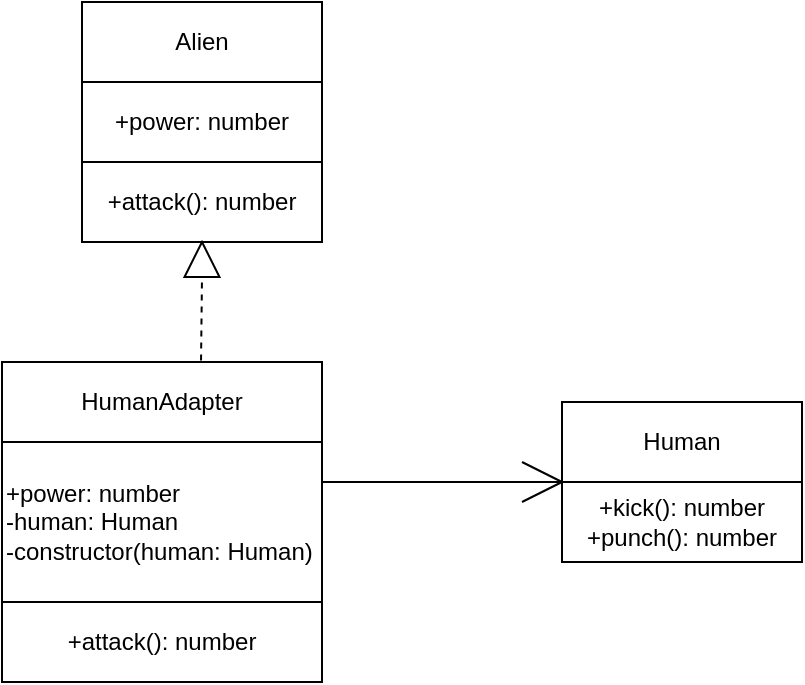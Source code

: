 <mxfile>
    <diagram id="RQiJoaOTIOBQtdcLWyci" name="Page-1">
        <mxGraphModel dx="440" dy="514" grid="1" gridSize="10" guides="1" tooltips="1" connect="1" arrows="1" fold="1" page="1" pageScale="1" pageWidth="827" pageHeight="1169" math="0" shadow="0">
            <root>
                <mxCell id="0"/>
                <mxCell id="1" parent="0"/>
                <mxCell id="2" value="Alien" style="rounded=0;whiteSpace=wrap;html=1;" parent="1" vertex="1">
                    <mxGeometry x="280" y="120" width="120" height="40" as="geometry"/>
                </mxCell>
                <mxCell id="3" value="+attack(): number" style="rounded=0;whiteSpace=wrap;html=1;" parent="1" vertex="1">
                    <mxGeometry x="280" y="200" width="120" height="40" as="geometry"/>
                </mxCell>
                <mxCell id="8" value="HumanAdapter" style="rounded=0;whiteSpace=wrap;html=1;" parent="1" vertex="1">
                    <mxGeometry x="240" y="300" width="160" height="40" as="geometry"/>
                </mxCell>
                <mxCell id="9" value="+attack(): number" style="rounded=0;whiteSpace=wrap;html=1;" parent="1" vertex="1">
                    <mxGeometry x="240" y="420" width="160" height="40" as="geometry"/>
                </mxCell>
                <mxCell id="10" value="Human" style="rounded=0;whiteSpace=wrap;html=1;" parent="1" vertex="1">
                    <mxGeometry x="520" y="320" width="120" height="40" as="geometry"/>
                </mxCell>
                <mxCell id="11" value="+kick(): number&lt;br&gt;+punch(): number" style="rounded=0;whiteSpace=wrap;html=1;" parent="1" vertex="1">
                    <mxGeometry x="520" y="360" width="120" height="40" as="geometry"/>
                </mxCell>
                <mxCell id="15" value="+power: number&lt;br&gt;-human: Human&lt;br&gt;-constructor(human: Human)" style="rounded=0;whiteSpace=wrap;html=1;align=left;" parent="1" vertex="1">
                    <mxGeometry x="240" y="340" width="160" height="80" as="geometry"/>
                </mxCell>
                <mxCell id="30" value="" style="triangle;whiteSpace=wrap;html=1;rotation=-90;" parent="1" vertex="1">
                    <mxGeometry x="331.25" y="240" width="17.5" height="17.5" as="geometry"/>
                </mxCell>
                <mxCell id="34" value="" style="endArrow=none;html=1;entryX=1;entryY=0.25;entryDx=0;entryDy=0;exitX=0;exitY=0;exitDx=0;exitDy=0;" parent="1" source="11" target="15" edge="1">
                    <mxGeometry width="50" height="50" relative="1" as="geometry">
                        <mxPoint x="520" y="360" as="sourcePoint"/>
                        <mxPoint x="450" y="320" as="targetPoint"/>
                    </mxGeometry>
                </mxCell>
                <mxCell id="35" value="" style="endArrow=none;html=1;exitX=0;exitY=0;exitDx=0;exitDy=0;" parent="1" source="11" edge="1">
                    <mxGeometry width="50" height="50" relative="1" as="geometry">
                        <mxPoint x="520" y="380" as="sourcePoint"/>
                        <mxPoint x="500" y="370" as="targetPoint"/>
                    </mxGeometry>
                </mxCell>
                <mxCell id="36" value="" style="endArrow=none;html=1;exitX=0;exitY=0;exitDx=0;exitDy=0;" parent="1" source="11" edge="1">
                    <mxGeometry width="50" height="50" relative="1" as="geometry">
                        <mxPoint x="580" y="340" as="sourcePoint"/>
                        <mxPoint x="500" y="350" as="targetPoint"/>
                    </mxGeometry>
                </mxCell>
                <mxCell id="38" value="+power: number" style="rounded=0;whiteSpace=wrap;html=1;" parent="1" vertex="1">
                    <mxGeometry x="280" y="160" width="120" height="40" as="geometry"/>
                </mxCell>
                <mxCell id="39" value="" style="endArrow=none;dashed=1;html=1;entryX=0;entryY=0.5;entryDx=0;entryDy=0;exitX=0.622;exitY=-0.019;exitDx=0;exitDy=0;exitPerimeter=0;" parent="1" source="8" target="30" edge="1">
                    <mxGeometry width="50" height="50" relative="1" as="geometry">
                        <mxPoint x="330" y="310" as="sourcePoint"/>
                        <mxPoint x="380" y="260" as="targetPoint"/>
                    </mxGeometry>
                </mxCell>
            </root>
        </mxGraphModel>
    </diagram>
</mxfile>